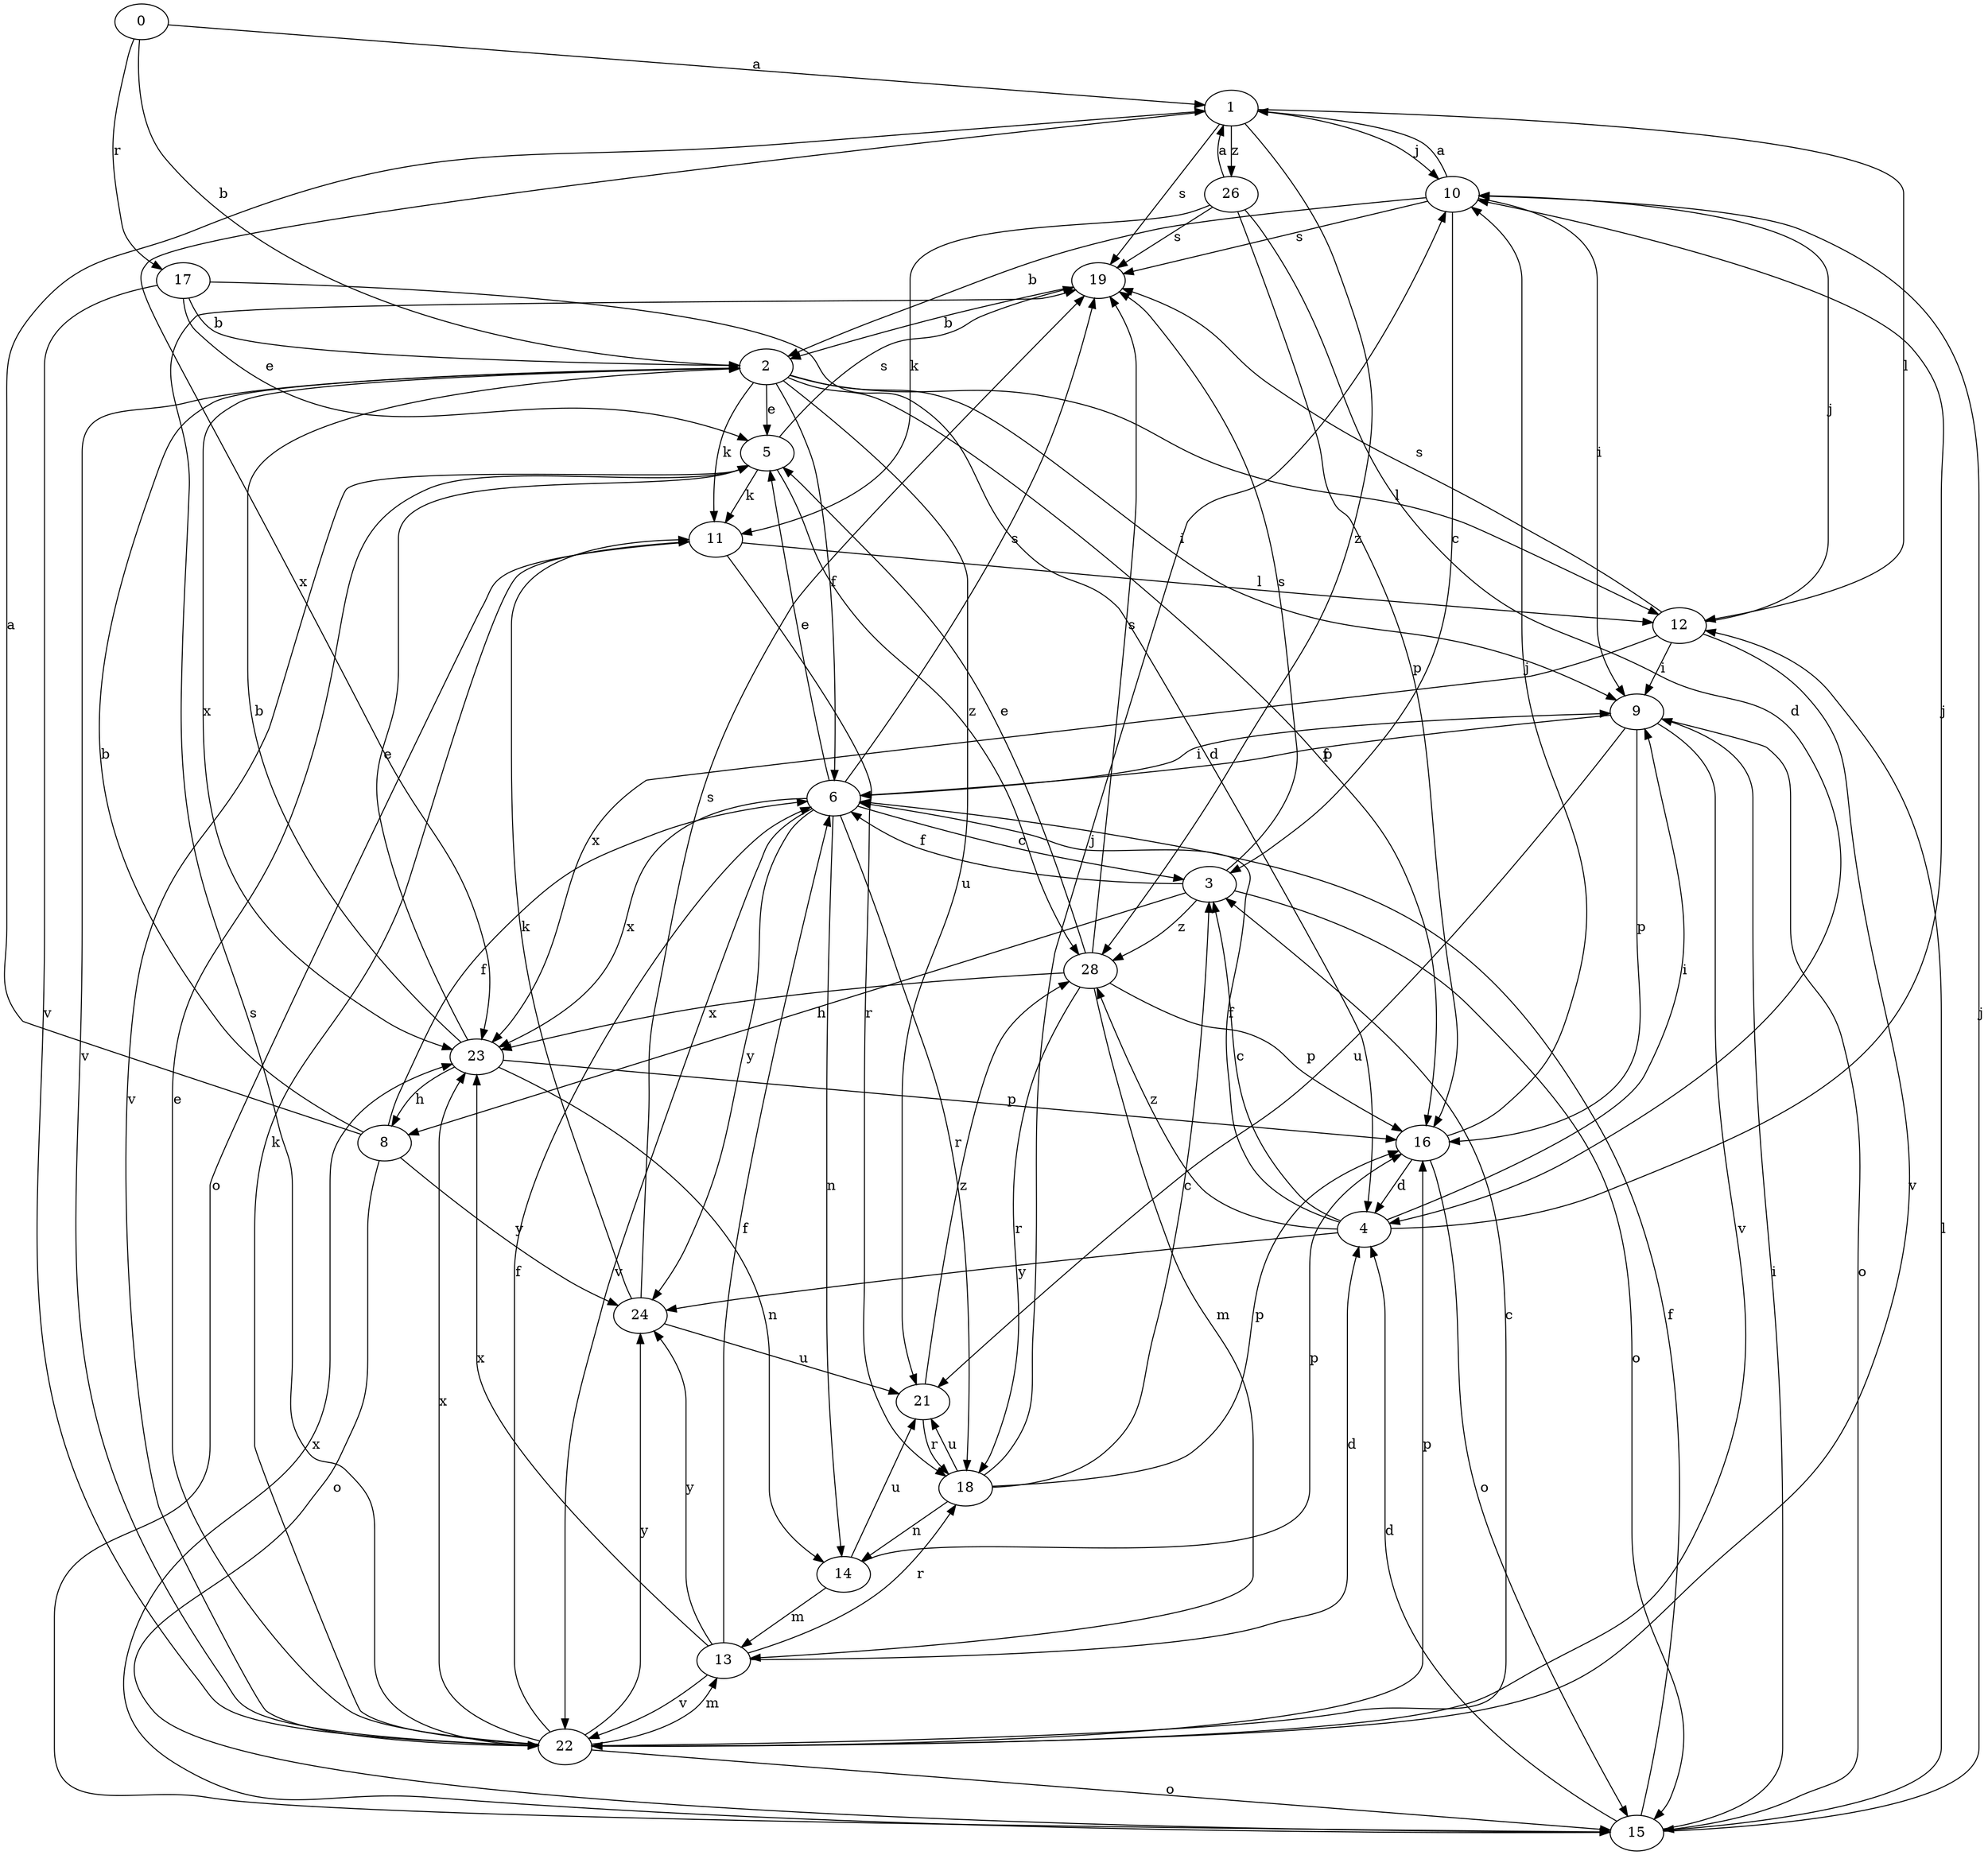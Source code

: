 strict digraph  {
0;
1;
2;
3;
4;
5;
6;
8;
9;
10;
11;
12;
13;
14;
15;
16;
17;
18;
19;
21;
22;
23;
24;
26;
28;
0 -> 1  [label=a];
0 -> 2  [label=b];
0 -> 17  [label=r];
1 -> 10  [label=j];
1 -> 12  [label=l];
1 -> 19  [label=s];
1 -> 23  [label=x];
1 -> 26  [label=z];
1 -> 28  [label=z];
2 -> 5  [label=e];
2 -> 6  [label=f];
2 -> 9  [label=i];
2 -> 11  [label=k];
2 -> 12  [label=l];
2 -> 16  [label=p];
2 -> 21  [label=u];
2 -> 22  [label=v];
2 -> 23  [label=x];
3 -> 6  [label=f];
3 -> 8  [label=h];
3 -> 15  [label=o];
3 -> 19  [label=s];
3 -> 28  [label=z];
4 -> 3  [label=c];
4 -> 6  [label=f];
4 -> 9  [label=i];
4 -> 10  [label=j];
4 -> 24  [label=y];
4 -> 28  [label=z];
5 -> 11  [label=k];
5 -> 19  [label=s];
5 -> 22  [label=v];
5 -> 28  [label=z];
6 -> 3  [label=c];
6 -> 5  [label=e];
6 -> 9  [label=i];
6 -> 14  [label=n];
6 -> 18  [label=r];
6 -> 19  [label=s];
6 -> 22  [label=v];
6 -> 23  [label=x];
6 -> 24  [label=y];
8 -> 1  [label=a];
8 -> 2  [label=b];
8 -> 6  [label=f];
8 -> 15  [label=o];
8 -> 24  [label=y];
9 -> 6  [label=f];
9 -> 15  [label=o];
9 -> 16  [label=p];
9 -> 21  [label=u];
9 -> 22  [label=v];
10 -> 1  [label=a];
10 -> 2  [label=b];
10 -> 3  [label=c];
10 -> 9  [label=i];
10 -> 19  [label=s];
11 -> 12  [label=l];
11 -> 15  [label=o];
11 -> 18  [label=r];
12 -> 9  [label=i];
12 -> 10  [label=j];
12 -> 19  [label=s];
12 -> 22  [label=v];
12 -> 23  [label=x];
13 -> 4  [label=d];
13 -> 6  [label=f];
13 -> 18  [label=r];
13 -> 22  [label=v];
13 -> 23  [label=x];
13 -> 24  [label=y];
14 -> 13  [label=m];
14 -> 16  [label=p];
14 -> 21  [label=u];
15 -> 4  [label=d];
15 -> 6  [label=f];
15 -> 9  [label=i];
15 -> 10  [label=j];
15 -> 12  [label=l];
15 -> 23  [label=x];
16 -> 4  [label=d];
16 -> 10  [label=j];
16 -> 15  [label=o];
17 -> 2  [label=b];
17 -> 4  [label=d];
17 -> 5  [label=e];
17 -> 22  [label=v];
18 -> 3  [label=c];
18 -> 10  [label=j];
18 -> 14  [label=n];
18 -> 16  [label=p];
18 -> 21  [label=u];
19 -> 2  [label=b];
21 -> 18  [label=r];
21 -> 28  [label=z];
22 -> 3  [label=c];
22 -> 5  [label=e];
22 -> 6  [label=f];
22 -> 11  [label=k];
22 -> 13  [label=m];
22 -> 15  [label=o];
22 -> 16  [label=p];
22 -> 19  [label=s];
22 -> 23  [label=x];
22 -> 24  [label=y];
23 -> 2  [label=b];
23 -> 5  [label=e];
23 -> 8  [label=h];
23 -> 14  [label=n];
23 -> 16  [label=p];
24 -> 11  [label=k];
24 -> 19  [label=s];
24 -> 21  [label=u];
26 -> 1  [label=a];
26 -> 4  [label=d];
26 -> 11  [label=k];
26 -> 16  [label=p];
26 -> 19  [label=s];
28 -> 5  [label=e];
28 -> 13  [label=m];
28 -> 16  [label=p];
28 -> 18  [label=r];
28 -> 19  [label=s];
28 -> 23  [label=x];
}
